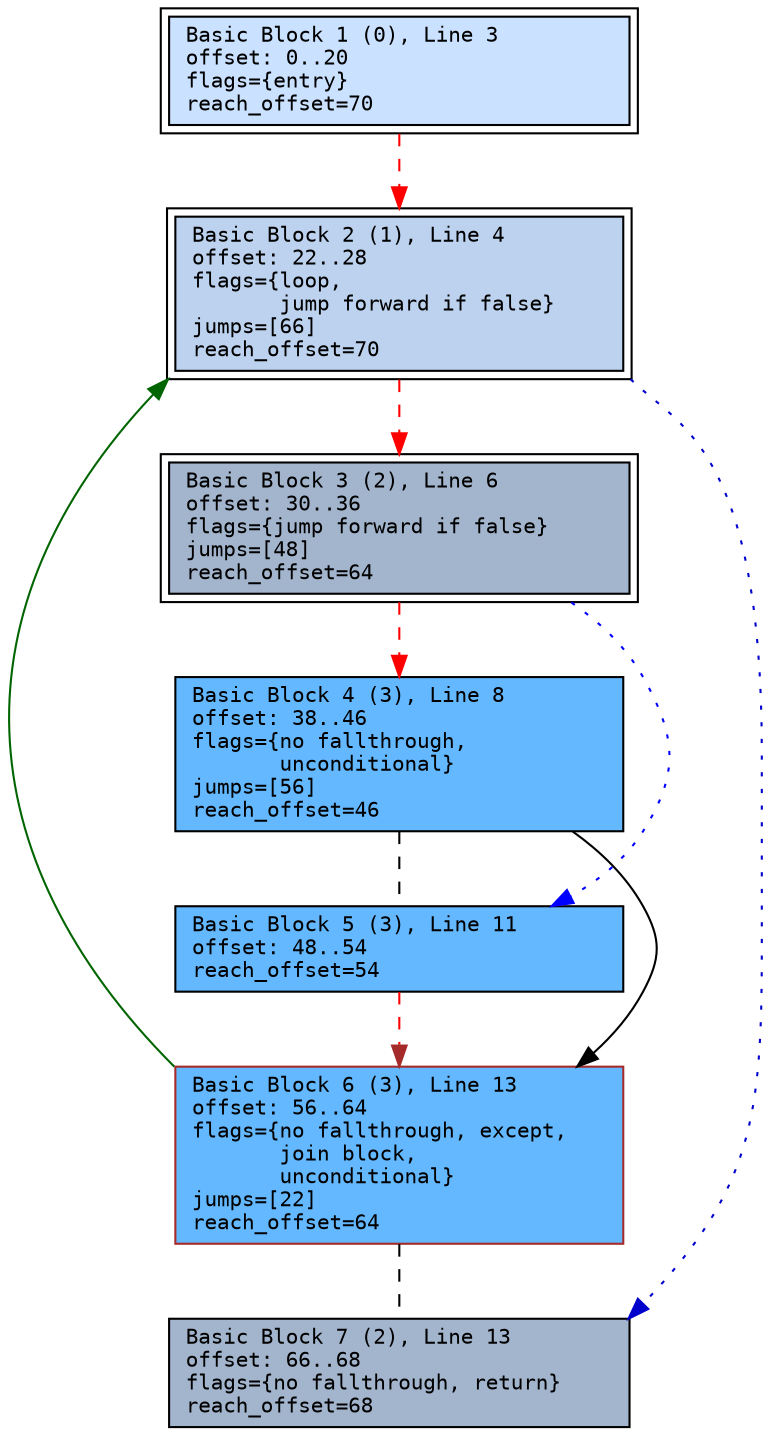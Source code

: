 digraph G {
  graph[fontsize=10 fontname="DejaVu Sans Mono"];

  mclimit=1.5;
  rankdir=TD; ordering=out;
  color="#ededed";

  node[shape=box style=filled fontsize=10 fontname="DejaVu Sans Mono"
       fillcolor="#ededed", width=2];
  edge[fontsize=10 fontname="Verdana"];

  # basic blocks:
  block_1 [shape = "box", peripheries=2][fontcolor = "black", fillcolor = "#cae1ff"][label="Basic Block 1 (0), Line 3 \loffset: 0..20                    \lflags={entry}                     \lreach_offset=70\l"];
  block_2 [shape = "box", peripheries=2][fontcolor = "black", fillcolor = "#bcd2ee"][label="Basic Block 2 (1), Line 4 \loffset: 22..28                   \lflags={loop,\l       jump forward if false}\ljumps=[66]\lreach_offset=70\l"];
  block_3 [shape = "box", peripheries=2][fontcolor = "black", fillcolor = "#a2b5cd"][label="Basic Block 3 (2), Line 6 \loffset: 30..36                   \lflags={jump forward if false}     \ljumps=[48]\lreach_offset=64\l"];
  block_4 [fontcolor = "black", fillcolor = "#63b8ff"][label="Basic Block 4 (3), Line 8 \loffset: 38..46                   \lflags={no fallthrough,\l       unconditional}\ljumps=[56]\lreach_offset=46\l"];
  block_5 [fontcolor = "black", fillcolor = "#63b8ff"][label="Basic Block 5 (3), Line 11 \loffset: 48..54                   \lreach_offset=54\l"];
  block_6 [color=brown, fontcolor = "black", fillcolor = "#63b8ff"][label="Basic Block 6 (3), Line 13 \loffset: 56..64                   \lflags={no fallthrough, except,\l       join block,\l       unconditional}\ljumps=[22]\lreach_offset=64\l"];
  block_7 [fontcolor = "black", fillcolor = "#a2b5cd"][label="Basic Block 7 (2), Line 13 \loffset: 66..68                   \lflags={no fallthrough, return}    \lreach_offset=68\l"];

  # Edges should be ordered from innermost block edges to outmost.
  # If layout gives ugly edge crossing, change the order or the edges
  # and/or add port directions on nodes For example:
  #  block_1:sw -> block_4:nw or
  #  block_0 -> block_3:ne
  # See https://stackoverflow.com/questions/53468814/how-can-i-influence-graphviz-dot-to-prefer-which-edges-can-cross/53472852#53472852

  block_6:nw -> block_2:sw [weight=1][color="#006400"];
  block_6 -> block_7 [weight=10][style="dashed"] [arrowhead="none"];
  block_5 -> block_6 [weight=10][color="red:brown;0.01"][style="dashed"];
  block_4 -> block_5 [weight=10][style="dashed"] [arrowhead="none"];
  block_4 -> block_6 [weight=1];
  block_3 -> block_4 [weight=10][color="red"][style="dashed"];
  block_3 -> block_5 [weight=1][color="blue"][style="dotted"];
  block_2 -> block_3 [weight=10][color="red"][style="dashed"];
  block_2:se -> block_7:ne [weight=1][color="MediumBlue"][style="dotted"];
  block_1 -> block_2 [weight=10][color="red"][style="dashed"];
}
